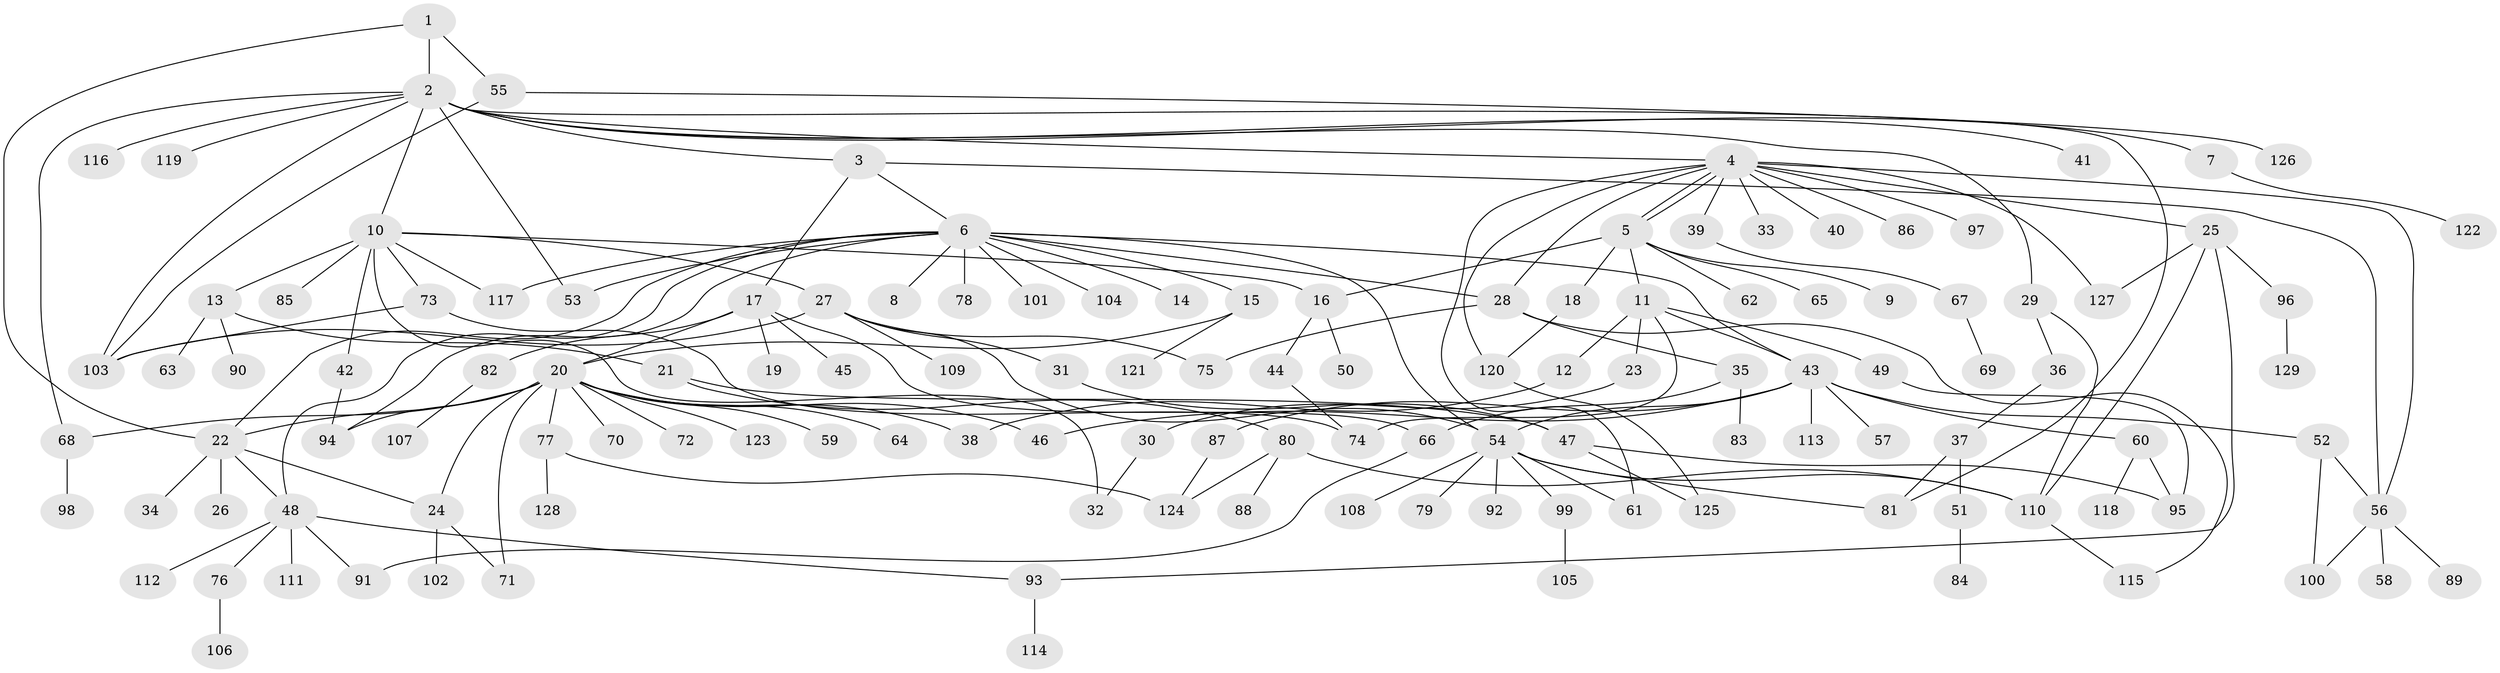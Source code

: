 // coarse degree distribution, {20: 0.0196078431372549, 22: 0.0196078431372549, 7: 0.11764705882352941, 1: 0.5294117647058824, 3: 0.09803921568627451, 5: 0.0392156862745098, 2: 0.17647058823529413}
// Generated by graph-tools (version 1.1) at 2025/18/03/04/25 18:18:11]
// undirected, 129 vertices, 175 edges
graph export_dot {
graph [start="1"]
  node [color=gray90,style=filled];
  1;
  2;
  3;
  4;
  5;
  6;
  7;
  8;
  9;
  10;
  11;
  12;
  13;
  14;
  15;
  16;
  17;
  18;
  19;
  20;
  21;
  22;
  23;
  24;
  25;
  26;
  27;
  28;
  29;
  30;
  31;
  32;
  33;
  34;
  35;
  36;
  37;
  38;
  39;
  40;
  41;
  42;
  43;
  44;
  45;
  46;
  47;
  48;
  49;
  50;
  51;
  52;
  53;
  54;
  55;
  56;
  57;
  58;
  59;
  60;
  61;
  62;
  63;
  64;
  65;
  66;
  67;
  68;
  69;
  70;
  71;
  72;
  73;
  74;
  75;
  76;
  77;
  78;
  79;
  80;
  81;
  82;
  83;
  84;
  85;
  86;
  87;
  88;
  89;
  90;
  91;
  92;
  93;
  94;
  95;
  96;
  97;
  98;
  99;
  100;
  101;
  102;
  103;
  104;
  105;
  106;
  107;
  108;
  109;
  110;
  111;
  112;
  113;
  114;
  115;
  116;
  117;
  118;
  119;
  120;
  121;
  122;
  123;
  124;
  125;
  126;
  127;
  128;
  129;
  1 -- 2;
  1 -- 22;
  1 -- 55;
  2 -- 3;
  2 -- 4;
  2 -- 7;
  2 -- 10;
  2 -- 29;
  2 -- 41;
  2 -- 53;
  2 -- 68;
  2 -- 81;
  2 -- 103;
  2 -- 116;
  2 -- 119;
  3 -- 6;
  3 -- 17;
  3 -- 56;
  4 -- 5;
  4 -- 5;
  4 -- 25;
  4 -- 28;
  4 -- 33;
  4 -- 39;
  4 -- 40;
  4 -- 56;
  4 -- 61;
  4 -- 86;
  4 -- 97;
  4 -- 120;
  4 -- 127;
  5 -- 9;
  5 -- 11;
  5 -- 16;
  5 -- 18;
  5 -- 62;
  5 -- 65;
  6 -- 8;
  6 -- 14;
  6 -- 15;
  6 -- 22;
  6 -- 28;
  6 -- 43;
  6 -- 48;
  6 -- 53;
  6 -- 54;
  6 -- 78;
  6 -- 94;
  6 -- 101;
  6 -- 104;
  6 -- 117;
  7 -- 122;
  10 -- 13;
  10 -- 16;
  10 -- 27;
  10 -- 32;
  10 -- 42;
  10 -- 73;
  10 -- 85;
  10 -- 117;
  11 -- 12;
  11 -- 23;
  11 -- 43;
  11 -- 49;
  11 -- 74;
  12 -- 38;
  13 -- 21;
  13 -- 63;
  13 -- 90;
  15 -- 20;
  15 -- 121;
  16 -- 44;
  16 -- 50;
  17 -- 19;
  17 -- 20;
  17 -- 45;
  17 -- 66;
  17 -- 82;
  18 -- 120;
  20 -- 22;
  20 -- 24;
  20 -- 38;
  20 -- 46;
  20 -- 59;
  20 -- 64;
  20 -- 68;
  20 -- 70;
  20 -- 71;
  20 -- 72;
  20 -- 77;
  20 -- 94;
  20 -- 123;
  21 -- 47;
  21 -- 80;
  22 -- 24;
  22 -- 26;
  22 -- 34;
  22 -- 48;
  23 -- 30;
  24 -- 71;
  24 -- 102;
  25 -- 93;
  25 -- 96;
  25 -- 110;
  25 -- 127;
  27 -- 31;
  27 -- 54;
  27 -- 75;
  27 -- 103;
  27 -- 109;
  28 -- 35;
  28 -- 75;
  28 -- 115;
  29 -- 36;
  29 -- 110;
  30 -- 32;
  31 -- 47;
  35 -- 66;
  35 -- 83;
  36 -- 37;
  37 -- 51;
  37 -- 81;
  39 -- 67;
  42 -- 94;
  43 -- 46;
  43 -- 52;
  43 -- 54;
  43 -- 57;
  43 -- 60;
  43 -- 87;
  43 -- 113;
  44 -- 74;
  47 -- 95;
  47 -- 125;
  48 -- 76;
  48 -- 91;
  48 -- 93;
  48 -- 111;
  48 -- 112;
  49 -- 95;
  51 -- 84;
  52 -- 56;
  52 -- 100;
  54 -- 61;
  54 -- 79;
  54 -- 81;
  54 -- 92;
  54 -- 99;
  54 -- 108;
  54 -- 110;
  55 -- 103;
  55 -- 126;
  56 -- 58;
  56 -- 89;
  56 -- 100;
  60 -- 95;
  60 -- 118;
  66 -- 91;
  67 -- 69;
  68 -- 98;
  73 -- 74;
  73 -- 103;
  76 -- 106;
  77 -- 124;
  77 -- 128;
  80 -- 88;
  80 -- 110;
  80 -- 124;
  82 -- 107;
  87 -- 124;
  93 -- 114;
  96 -- 129;
  99 -- 105;
  110 -- 115;
  120 -- 125;
}
